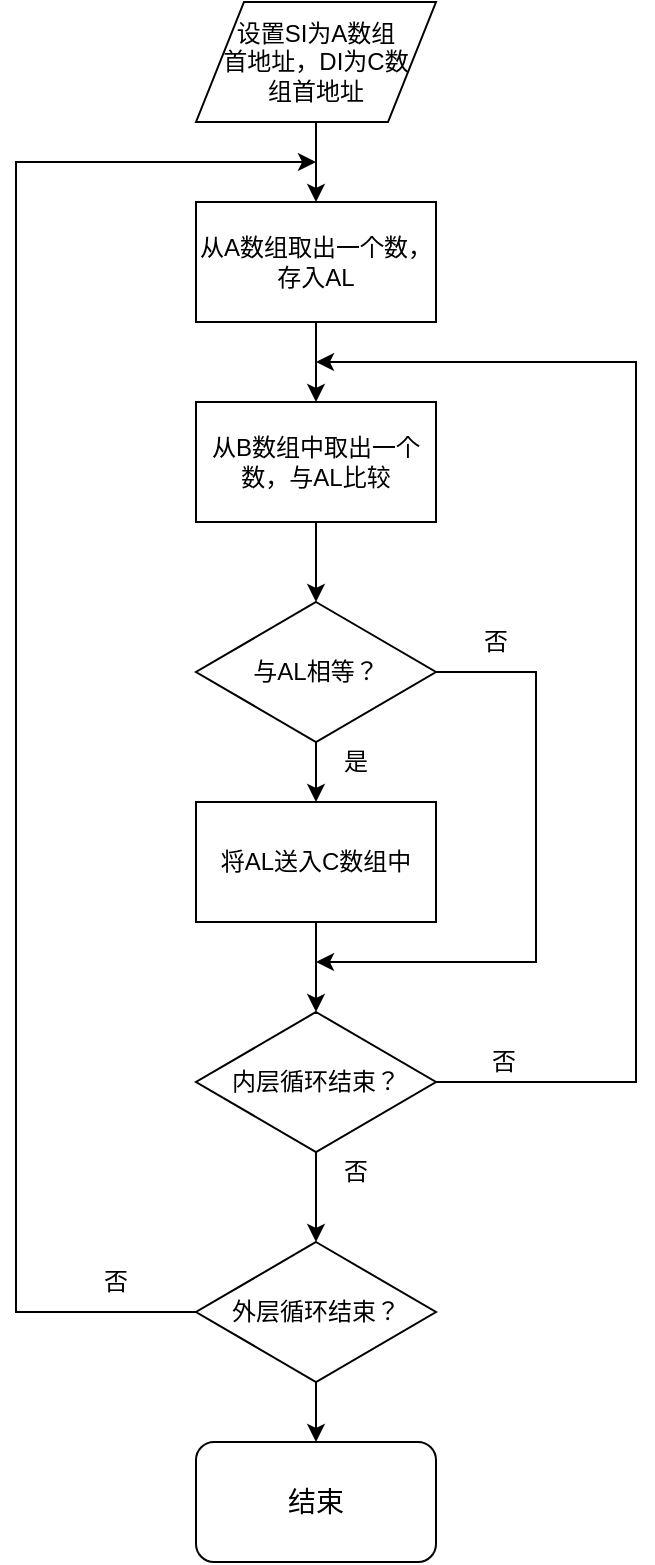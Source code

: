 <mxfile version="13.3.9" type="device"><diagram id="9mY7J8X8IWMLcLoq2qbt" name="第 1 页"><mxGraphModel dx="509" dy="591" grid="1" gridSize="10" guides="1" tooltips="1" connect="1" arrows="1" fold="1" page="1" pageScale="1" pageWidth="827" pageHeight="1169" math="0" shadow="0"><root><mxCell id="0"/><mxCell id="1" parent="0"/><mxCell id="CpVqYUaiukN5Oaf5aZYJ-3" value="" style="edgeStyle=orthogonalEdgeStyle;rounded=0;orthogonalLoop=1;jettySize=auto;html=1;entryX=0.5;entryY=0;entryDx=0;entryDy=0;" edge="1" parent="1" source="CpVqYUaiukN5Oaf5aZYJ-1" target="CpVqYUaiukN5Oaf5aZYJ-4"><mxGeometry relative="1" as="geometry"><mxPoint x="300" y="220" as="targetPoint"/></mxGeometry></mxCell><mxCell id="CpVqYUaiukN5Oaf5aZYJ-1" value="设置SI为A数组&lt;br&gt;首地址，DI为C数&lt;br&gt;组首地址" style="shape=parallelogram;perimeter=parallelogramPerimeter;whiteSpace=wrap;html=1;" vertex="1" parent="1"><mxGeometry x="240" y="80" width="120" height="60" as="geometry"/></mxCell><mxCell id="CpVqYUaiukN5Oaf5aZYJ-6" value="" style="edgeStyle=orthogonalEdgeStyle;rounded=0;orthogonalLoop=1;jettySize=auto;html=1;" edge="1" parent="1" source="CpVqYUaiukN5Oaf5aZYJ-4" target="CpVqYUaiukN5Oaf5aZYJ-5"><mxGeometry relative="1" as="geometry"/></mxCell><mxCell id="CpVqYUaiukN5Oaf5aZYJ-4" value="从A数组取出一个数，存入AL" style="rounded=0;whiteSpace=wrap;html=1;" vertex="1" parent="1"><mxGeometry x="240" y="180" width="120" height="60" as="geometry"/></mxCell><mxCell id="CpVqYUaiukN5Oaf5aZYJ-8" value="" style="edgeStyle=orthogonalEdgeStyle;rounded=0;orthogonalLoop=1;jettySize=auto;html=1;entryX=0.5;entryY=0;entryDx=0;entryDy=0;" edge="1" parent="1" source="CpVqYUaiukN5Oaf5aZYJ-5" target="CpVqYUaiukN5Oaf5aZYJ-9"><mxGeometry relative="1" as="geometry"><mxPoint x="300" y="390" as="targetPoint"/></mxGeometry></mxCell><mxCell id="CpVqYUaiukN5Oaf5aZYJ-5" value="从B数组中取出一个数，与AL比较" style="rounded=0;whiteSpace=wrap;html=1;" vertex="1" parent="1"><mxGeometry x="240" y="280" width="120" height="60" as="geometry"/></mxCell><mxCell id="CpVqYUaiukN5Oaf5aZYJ-11" value="" style="edgeStyle=orthogonalEdgeStyle;rounded=0;orthogonalLoop=1;jettySize=auto;html=1;exitX=1;exitY=0.5;exitDx=0;exitDy=0;" edge="1" parent="1" source="CpVqYUaiukN5Oaf5aZYJ-9"><mxGeometry relative="1" as="geometry"><mxPoint x="300" y="560" as="targetPoint"/><Array as="points"><mxPoint x="410" y="415"/><mxPoint x="410" y="560"/></Array></mxGeometry></mxCell><mxCell id="CpVqYUaiukN5Oaf5aZYJ-14" value="" style="edgeStyle=orthogonalEdgeStyle;rounded=0;orthogonalLoop=1;jettySize=auto;html=1;" edge="1" parent="1" source="CpVqYUaiukN5Oaf5aZYJ-9"><mxGeometry relative="1" as="geometry"><mxPoint x="300" y="480" as="targetPoint"/></mxGeometry></mxCell><mxCell id="CpVqYUaiukN5Oaf5aZYJ-9" value="与AL相等？" style="rhombus;whiteSpace=wrap;html=1;" vertex="1" parent="1"><mxGeometry x="240" y="380" width="120" height="70" as="geometry"/></mxCell><mxCell id="CpVqYUaiukN5Oaf5aZYJ-12" value="否" style="text;html=1;strokeColor=none;fillColor=none;align=center;verticalAlign=middle;whiteSpace=wrap;rounded=0;" vertex="1" parent="1"><mxGeometry x="370" y="390" width="40" height="20" as="geometry"/></mxCell><mxCell id="CpVqYUaiukN5Oaf5aZYJ-18" value="" style="edgeStyle=orthogonalEdgeStyle;rounded=0;orthogonalLoop=1;jettySize=auto;html=1;entryX=0.5;entryY=0;entryDx=0;entryDy=0;" edge="1" parent="1" source="CpVqYUaiukN5Oaf5aZYJ-15" target="CpVqYUaiukN5Oaf5aZYJ-19"><mxGeometry relative="1" as="geometry"><mxPoint x="300" y="585" as="targetPoint"/></mxGeometry></mxCell><mxCell id="CpVqYUaiukN5Oaf5aZYJ-15" value="将AL送入C数组中" style="rounded=0;whiteSpace=wrap;html=1;" vertex="1" parent="1"><mxGeometry x="240" y="480" width="120" height="60" as="geometry"/></mxCell><mxCell id="CpVqYUaiukN5Oaf5aZYJ-16" value="是" style="text;html=1;strokeColor=none;fillColor=none;align=center;verticalAlign=middle;whiteSpace=wrap;rounded=0;" vertex="1" parent="1"><mxGeometry x="300" y="450" width="40" height="20" as="geometry"/></mxCell><mxCell id="CpVqYUaiukN5Oaf5aZYJ-23" value="" style="edgeStyle=orthogonalEdgeStyle;rounded=0;orthogonalLoop=1;jettySize=auto;html=1;" edge="1" parent="1" source="CpVqYUaiukN5Oaf5aZYJ-19"><mxGeometry relative="1" as="geometry"><mxPoint x="300" y="260" as="targetPoint"/><Array as="points"><mxPoint x="460" y="620"/><mxPoint x="460" y="260"/></Array></mxGeometry></mxCell><mxCell id="CpVqYUaiukN5Oaf5aZYJ-26" value="" style="edgeStyle=orthogonalEdgeStyle;rounded=0;orthogonalLoop=1;jettySize=auto;html=1;entryX=0.5;entryY=0;entryDx=0;entryDy=0;" edge="1" parent="1" source="CpVqYUaiukN5Oaf5aZYJ-19" target="CpVqYUaiukN5Oaf5aZYJ-28"><mxGeometry relative="1" as="geometry"><mxPoint x="300" y="700" as="targetPoint"/></mxGeometry></mxCell><mxCell id="CpVqYUaiukN5Oaf5aZYJ-19" value="内层循环结束？" style="rhombus;whiteSpace=wrap;html=1;" vertex="1" parent="1"><mxGeometry x="240" y="585" width="120" height="70" as="geometry"/></mxCell><mxCell id="CpVqYUaiukN5Oaf5aZYJ-24" value="否" style="text;html=1;strokeColor=none;fillColor=none;align=center;verticalAlign=middle;whiteSpace=wrap;rounded=0;" vertex="1" parent="1"><mxGeometry x="374" y="600" width="40" height="20" as="geometry"/></mxCell><mxCell id="CpVqYUaiukN5Oaf5aZYJ-27" value="否" style="text;html=1;strokeColor=none;fillColor=none;align=center;verticalAlign=middle;whiteSpace=wrap;rounded=0;" vertex="1" parent="1"><mxGeometry x="300" y="655" width="40" height="20" as="geometry"/></mxCell><mxCell id="CpVqYUaiukN5Oaf5aZYJ-30" value="" style="edgeStyle=orthogonalEdgeStyle;rounded=0;orthogonalLoop=1;jettySize=auto;html=1;" edge="1" parent="1" source="CpVqYUaiukN5Oaf5aZYJ-28"><mxGeometry relative="1" as="geometry"><mxPoint x="300" y="160" as="targetPoint"/><Array as="points"><mxPoint x="150" y="735"/><mxPoint x="150" y="160"/></Array></mxGeometry></mxCell><mxCell id="CpVqYUaiukN5Oaf5aZYJ-33" value="" style="edgeStyle=orthogonalEdgeStyle;rounded=0;orthogonalLoop=1;jettySize=auto;html=1;entryX=0.5;entryY=0;entryDx=0;entryDy=0;" edge="1" parent="1" source="CpVqYUaiukN5Oaf5aZYJ-28" target="CpVqYUaiukN5Oaf5aZYJ-34"><mxGeometry relative="1" as="geometry"><mxPoint x="300" y="800" as="targetPoint"/></mxGeometry></mxCell><mxCell id="CpVqYUaiukN5Oaf5aZYJ-28" value="外层循环结束？" style="rhombus;whiteSpace=wrap;html=1;" vertex="1" parent="1"><mxGeometry x="240" y="700" width="120" height="70" as="geometry"/></mxCell><mxCell id="CpVqYUaiukN5Oaf5aZYJ-31" value="否" style="text;html=1;strokeColor=none;fillColor=none;align=center;verticalAlign=middle;whiteSpace=wrap;rounded=0;" vertex="1" parent="1"><mxGeometry x="180" y="710" width="40" height="20" as="geometry"/></mxCell><mxCell id="CpVqYUaiukN5Oaf5aZYJ-34" value="&lt;font style=&quot;font-size: 14px&quot;&gt;结束&lt;/font&gt;" style="rounded=1;whiteSpace=wrap;html=1;" vertex="1" parent="1"><mxGeometry x="240" y="800" width="120" height="60" as="geometry"/></mxCell></root></mxGraphModel></diagram></mxfile>